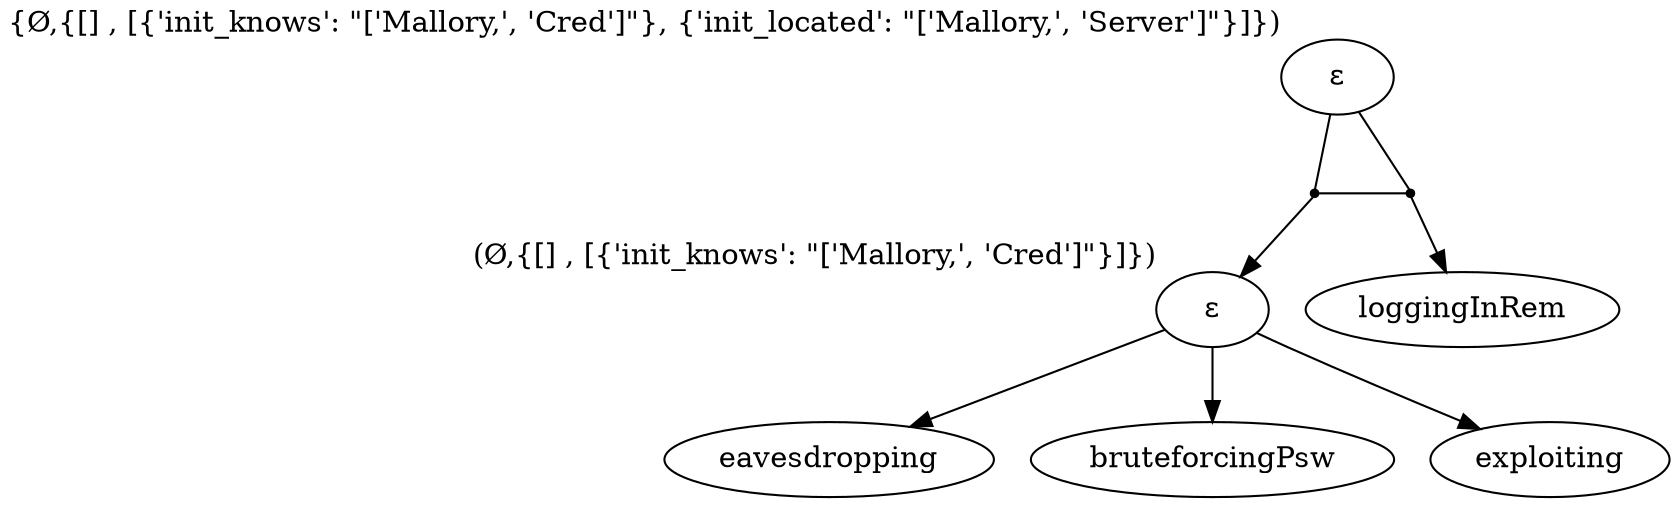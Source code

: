 // Opt Tree
digraph {
	Eps1 [label="ε" xlabel="{Ø,{[] , [{'init_knows': \"['Mallory,', 'Cred']\"}, {'init_located': \"['Mallory,', 'Server']\"}]})"]
	Eps2 [label="ε" xlabel="(Ø,{[] , [{'init_knows': \"['Mallory,', 'Cred']\"}]})"]
	eavesdropping [label=eavesdropping xlabel=""]
	Eps2 -> eavesdropping
	bruteforcingPsw [label=bruteforcingPsw xlabel=""]
	Eps2 -> bruteforcingPsw
	exploiting [label=exploiting xlabel=""]
	Eps2 -> exploiting
	"SAND1,0" [label="" shape=point]
	Eps1 -> "SAND1,0" [arrowhead=none]
	"SAND1,0" -> Eps2
	"SAND1,0" -> "SAND1,1" [arrowhead=none constraint=false]
	loggingInRem [label=loggingInRem xlabel=""]
	"SAND1,1" [label="" shape=point]
	Eps1 -> "SAND1,1" [arrowhead=none]
	"SAND1,1" -> loggingInRem
}
